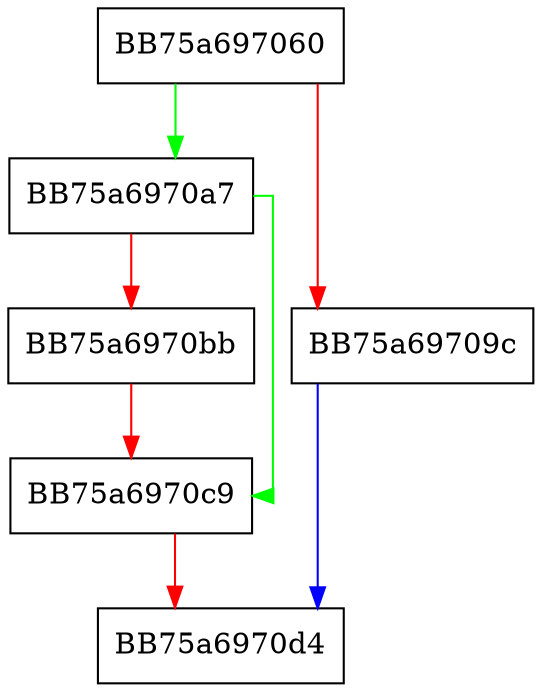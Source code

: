 digraph DlpIsSetWindowsHooksUsed {
  node [shape="box"];
  graph [splines=ortho];
  BB75a697060 -> BB75a6970a7 [color="green"];
  BB75a697060 -> BB75a69709c [color="red"];
  BB75a69709c -> BB75a6970d4 [color="blue"];
  BB75a6970a7 -> BB75a6970c9 [color="green"];
  BB75a6970a7 -> BB75a6970bb [color="red"];
  BB75a6970bb -> BB75a6970c9 [color="red"];
  BB75a6970c9 -> BB75a6970d4 [color="red"];
}